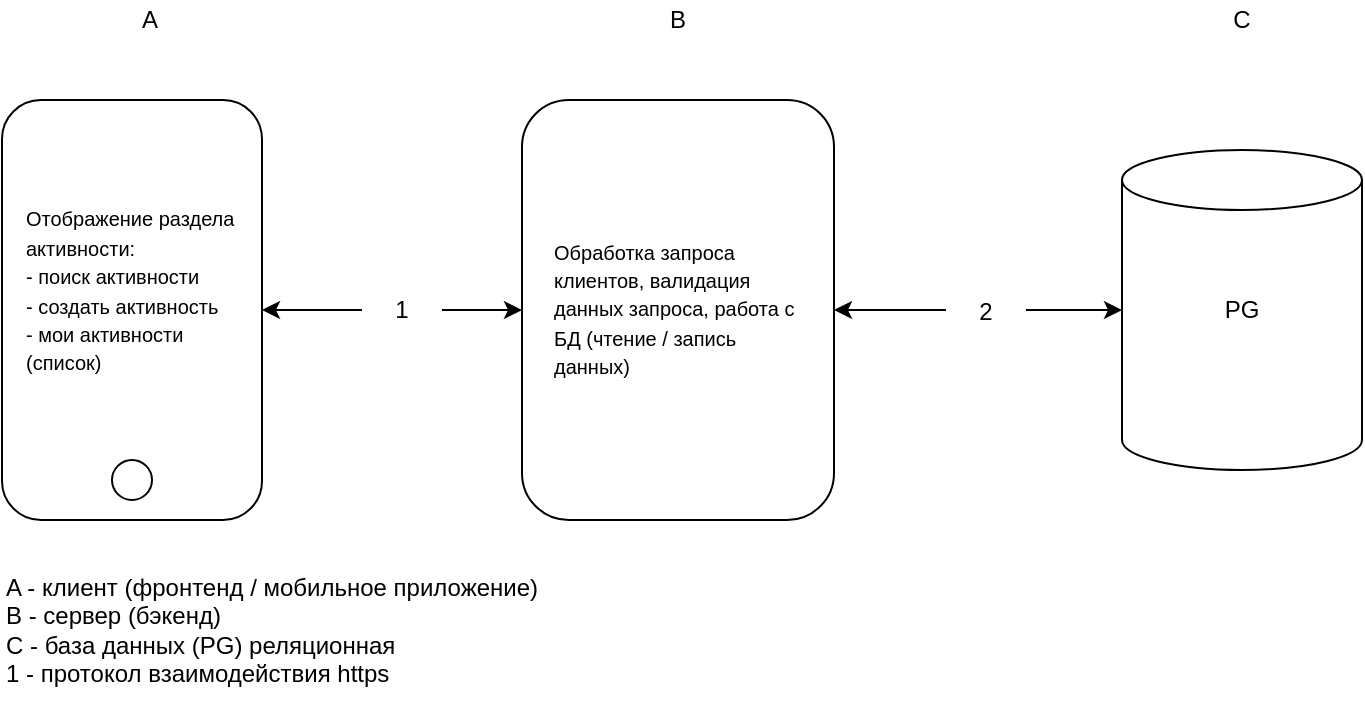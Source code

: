 <mxfile version="24.8.4">
  <diagram name="Страница — 1" id="nAuM4xRmQ5lAxGnV_1PG">
    <mxGraphModel grid="1" page="1" gridSize="10" guides="1" tooltips="1" connect="1" arrows="1" fold="1" pageScale="1" pageWidth="827" pageHeight="1169" math="0" shadow="0">
      <root>
        <mxCell id="0" />
        <mxCell id="1" parent="0" />
        <mxCell id="BzYUrzINwYdcPlOy5pIY-5" style="edgeStyle=orthogonalEdgeStyle;rounded=0;orthogonalLoop=1;jettySize=auto;html=1;startArrow=classic;startFill=1;" edge="1" parent="1" source="h5EbCJl5mtBPo54g1Df6-61" target="BzYUrzINwYdcPlOy5pIY-1">
          <mxGeometry relative="1" as="geometry" />
        </mxCell>
        <mxCell id="h5EbCJl5mtBPo54g1Df6-61" value="" style="rounded=1;whiteSpace=wrap;html=1;strokeWidth=1;" vertex="1" parent="1">
          <mxGeometry x="80" y="-1050" width="130" height="210" as="geometry" />
        </mxCell>
        <mxCell id="BzYUrzINwYdcPlOy5pIY-1" value="" style="rounded=1;whiteSpace=wrap;html=1;strokeWidth=1;" vertex="1" parent="1">
          <mxGeometry x="340" y="-1050" width="156" height="210" as="geometry" />
        </mxCell>
        <mxCell id="BzYUrzINwYdcPlOy5pIY-2" value="" style="ellipse;whiteSpace=wrap;html=1;aspect=fixed;" vertex="1" parent="1">
          <mxGeometry x="135" y="-870" width="20" height="20" as="geometry" />
        </mxCell>
        <mxCell id="BzYUrzINwYdcPlOy5pIY-4" value="" style="shape=cylinder3;whiteSpace=wrap;html=1;boundedLbl=1;backgroundOutline=1;size=15;" vertex="1" parent="1">
          <mxGeometry x="640" y="-1025" width="120" height="160" as="geometry" />
        </mxCell>
        <mxCell id="BzYUrzINwYdcPlOy5pIY-6" style="edgeStyle=orthogonalEdgeStyle;rounded=0;orthogonalLoop=1;jettySize=auto;html=1;entryX=0;entryY=0.5;entryDx=0;entryDy=0;entryPerimeter=0;startArrow=classic;startFill=1;" edge="1" parent="1" source="BzYUrzINwYdcPlOy5pIY-1" target="BzYUrzINwYdcPlOy5pIY-4">
          <mxGeometry relative="1" as="geometry" />
        </mxCell>
        <mxCell id="BzYUrzINwYdcPlOy5pIY-7" value="A" style="rounded=0;whiteSpace=wrap;html=1;strokeColor=none;fillColor=none;" vertex="1" parent="1">
          <mxGeometry x="134.25" y="-1100" width="40" height="20" as="geometry" />
        </mxCell>
        <mxCell id="BzYUrzINwYdcPlOy5pIY-8" value="B" style="rounded=0;whiteSpace=wrap;html=1;strokeColor=none;fillColor=none;" vertex="1" parent="1">
          <mxGeometry x="398" y="-1100" width="40" height="20" as="geometry" />
        </mxCell>
        <mxCell id="BzYUrzINwYdcPlOy5pIY-9" value="C" style="rounded=0;whiteSpace=wrap;html=1;strokeColor=none;fillColor=none;" vertex="1" parent="1">
          <mxGeometry x="680" y="-1100" width="40" height="20" as="geometry" />
        </mxCell>
        <mxCell id="BzYUrzINwYdcPlOy5pIY-10" value="PG" style="rounded=0;whiteSpace=wrap;html=1;strokeColor=none;fillColor=none;" vertex="1" parent="1">
          <mxGeometry x="680" y="-955" width="40" height="20" as="geometry" />
        </mxCell>
        <mxCell id="BzYUrzINwYdcPlOy5pIY-11" value="1" style="rounded=0;whiteSpace=wrap;html=1;strokeColor=none;fillColor=default;" vertex="1" parent="1">
          <mxGeometry x="260" y="-955" width="40" height="20" as="geometry" />
        </mxCell>
        <mxCell id="BzYUrzINwYdcPlOy5pIY-12" value="2" style="rounded=0;whiteSpace=wrap;html=1;strokeColor=none;fillColor=default;" vertex="1" parent="1">
          <mxGeometry x="552" y="-954" width="40" height="20" as="geometry" />
        </mxCell>
        <mxCell id="BzYUrzINwYdcPlOy5pIY-15" value="A - клиент (фронтенд / мобильное приложение)&lt;div&gt;В - сервер (бэкенд)&lt;/div&gt;&lt;div&gt;С - база данных (PG) реляционная&lt;/div&gt;&lt;div&gt;1 - протокол взаимодействия https&lt;br&gt;&lt;/div&gt;" style="rounded=0;whiteSpace=wrap;html=1;strokeColor=none;fillColor=none;align=left;" vertex="1" parent="1">
          <mxGeometry x="80" y="-820" width="305.75" height="70" as="geometry" />
        </mxCell>
        <mxCell id="BzYUrzINwYdcPlOy5pIY-16" value="&lt;div&gt;&lt;font style=&quot;font-size: 10px;&quot;&gt;Обработка запроса клиентов, валидация данных запроса, работа с БД (чтение / запись данных)&amp;nbsp;&lt;/font&gt;&lt;/div&gt;" style="rounded=0;whiteSpace=wrap;html=1;strokeColor=none;fillColor=none;align=left;" vertex="1" parent="1">
          <mxGeometry x="354" y="-1011" width="130" height="130" as="geometry" />
        </mxCell>
        <mxCell id="BzYUrzINwYdcPlOy5pIY-17" value="&lt;div&gt;&lt;font style=&quot;font-size: 10px;&quot;&gt;Отображение раздела активности:&lt;/font&gt;&lt;/div&gt;&lt;div&gt;&lt;font style=&quot;font-size: 10px;&quot;&gt;- поиск активности&lt;/font&gt;&lt;/div&gt;&lt;div&gt;&lt;font style=&quot;font-size: 10px;&quot;&gt;- создать активность&lt;/font&gt;&lt;/div&gt;&lt;div&gt;&lt;font style=&quot;font-size: 10px;&quot;&gt;- мои активности (список)&lt;/font&gt;&lt;/div&gt;" style="rounded=0;whiteSpace=wrap;html=1;strokeColor=none;fillColor=none;align=left;" vertex="1" parent="1">
          <mxGeometry x="90" y="-1030" width="110" height="150" as="geometry" />
        </mxCell>
      </root>
    </mxGraphModel>
  </diagram>
</mxfile>
